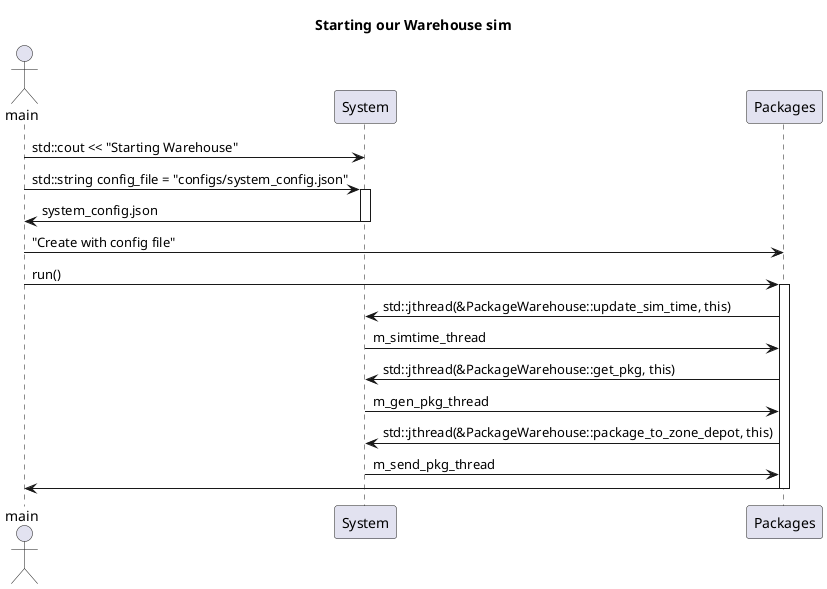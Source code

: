 @startuml
title Starting our Warehouse sim

actor main
participant "System" as system
participant "Packages" as packages

main -> system: std::cout << "Starting Warehouse"
main -> system: std::string config_file = "configs/system_config.json"
activate system
system -> main: system_config.json
deactivate system

main -> packages: "Create with config file"

main -> packages: run()
activate packages

packages -> system: std::jthread(&PackageWarehouse::update_sim_time, this)
system -> packages: m_simtime_thread

packages -> system: std::jthread(&PackageWarehouse::get_pkg, this) 
system -> packages: m_gen_pkg_thread

packages -> system: std::jthread(&PackageWarehouse::package_to_zone_depot, this)
system -> packages: m_send_pkg_thread


packages -> main

deactivate packages
@enduml
